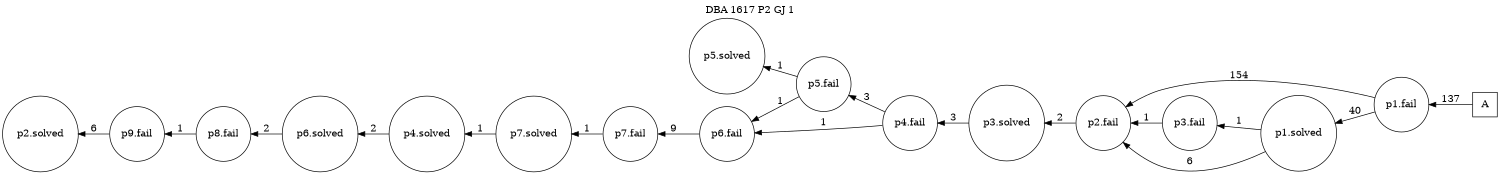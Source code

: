 digraph DBA_1617_P2_GJ_1 {
labelloc="tl"
label= " DBA 1617 P2 GJ 1 "
rankdir="RL";
graph [ size=" 10 , 10 !"]

"A" [shape="square" label="A"]
"p1.fail" [shape="circle" label="p1.fail"]
"p2.fail" [shape="circle" label="p2.fail"]
"p1.solved" [shape="circle" label="p1.solved"]
"p3.fail" [shape="circle" label="p3.fail"]
"p3.solved" [shape="circle" label="p3.solved"]
"p4.fail" [shape="circle" label="p4.fail"]
"p5.fail" [shape="circle" label="p5.fail"]
"p6.fail" [shape="circle" label="p6.fail"]
"p7.fail" [shape="circle" label="p7.fail"]
"p5.solved" [shape="circle" label="p5.solved"]
"p7.solved" [shape="circle" label="p7.solved"]
"p4.solved" [shape="circle" label="p4.solved"]
"p6.solved" [shape="circle" label="p6.solved"]
"p8.fail" [shape="circle" label="p8.fail"]
"p9.fail" [shape="circle" label="p9.fail"]
"p2.solved" [shape="circle" label="p2.solved"]
"A" -> "p1.fail" [ label=137]
"p1.fail" -> "p2.fail" [ label=154]
"p1.fail" -> "p1.solved" [ label=40]
"p2.fail" -> "p3.solved" [ label=2]
"p1.solved" -> "p2.fail" [ label=6]
"p1.solved" -> "p3.fail" [ label=1]
"p3.fail" -> "p2.fail" [ label=1]
"p3.solved" -> "p4.fail" [ label=3]
"p4.fail" -> "p5.fail" [ label=3]
"p4.fail" -> "p6.fail" [ label=1]
"p5.fail" -> "p6.fail" [ label=1]
"p5.fail" -> "p5.solved" [ label=1]
"p6.fail" -> "p7.fail" [ label=9]
"p7.fail" -> "p7.solved" [ label=1]
"p7.solved" -> "p4.solved" [ label=1]
"p4.solved" -> "p6.solved" [ label=2]
"p6.solved" -> "p8.fail" [ label=2]
"p8.fail" -> "p9.fail" [ label=1]
"p9.fail" -> "p2.solved" [ label=6]
}
